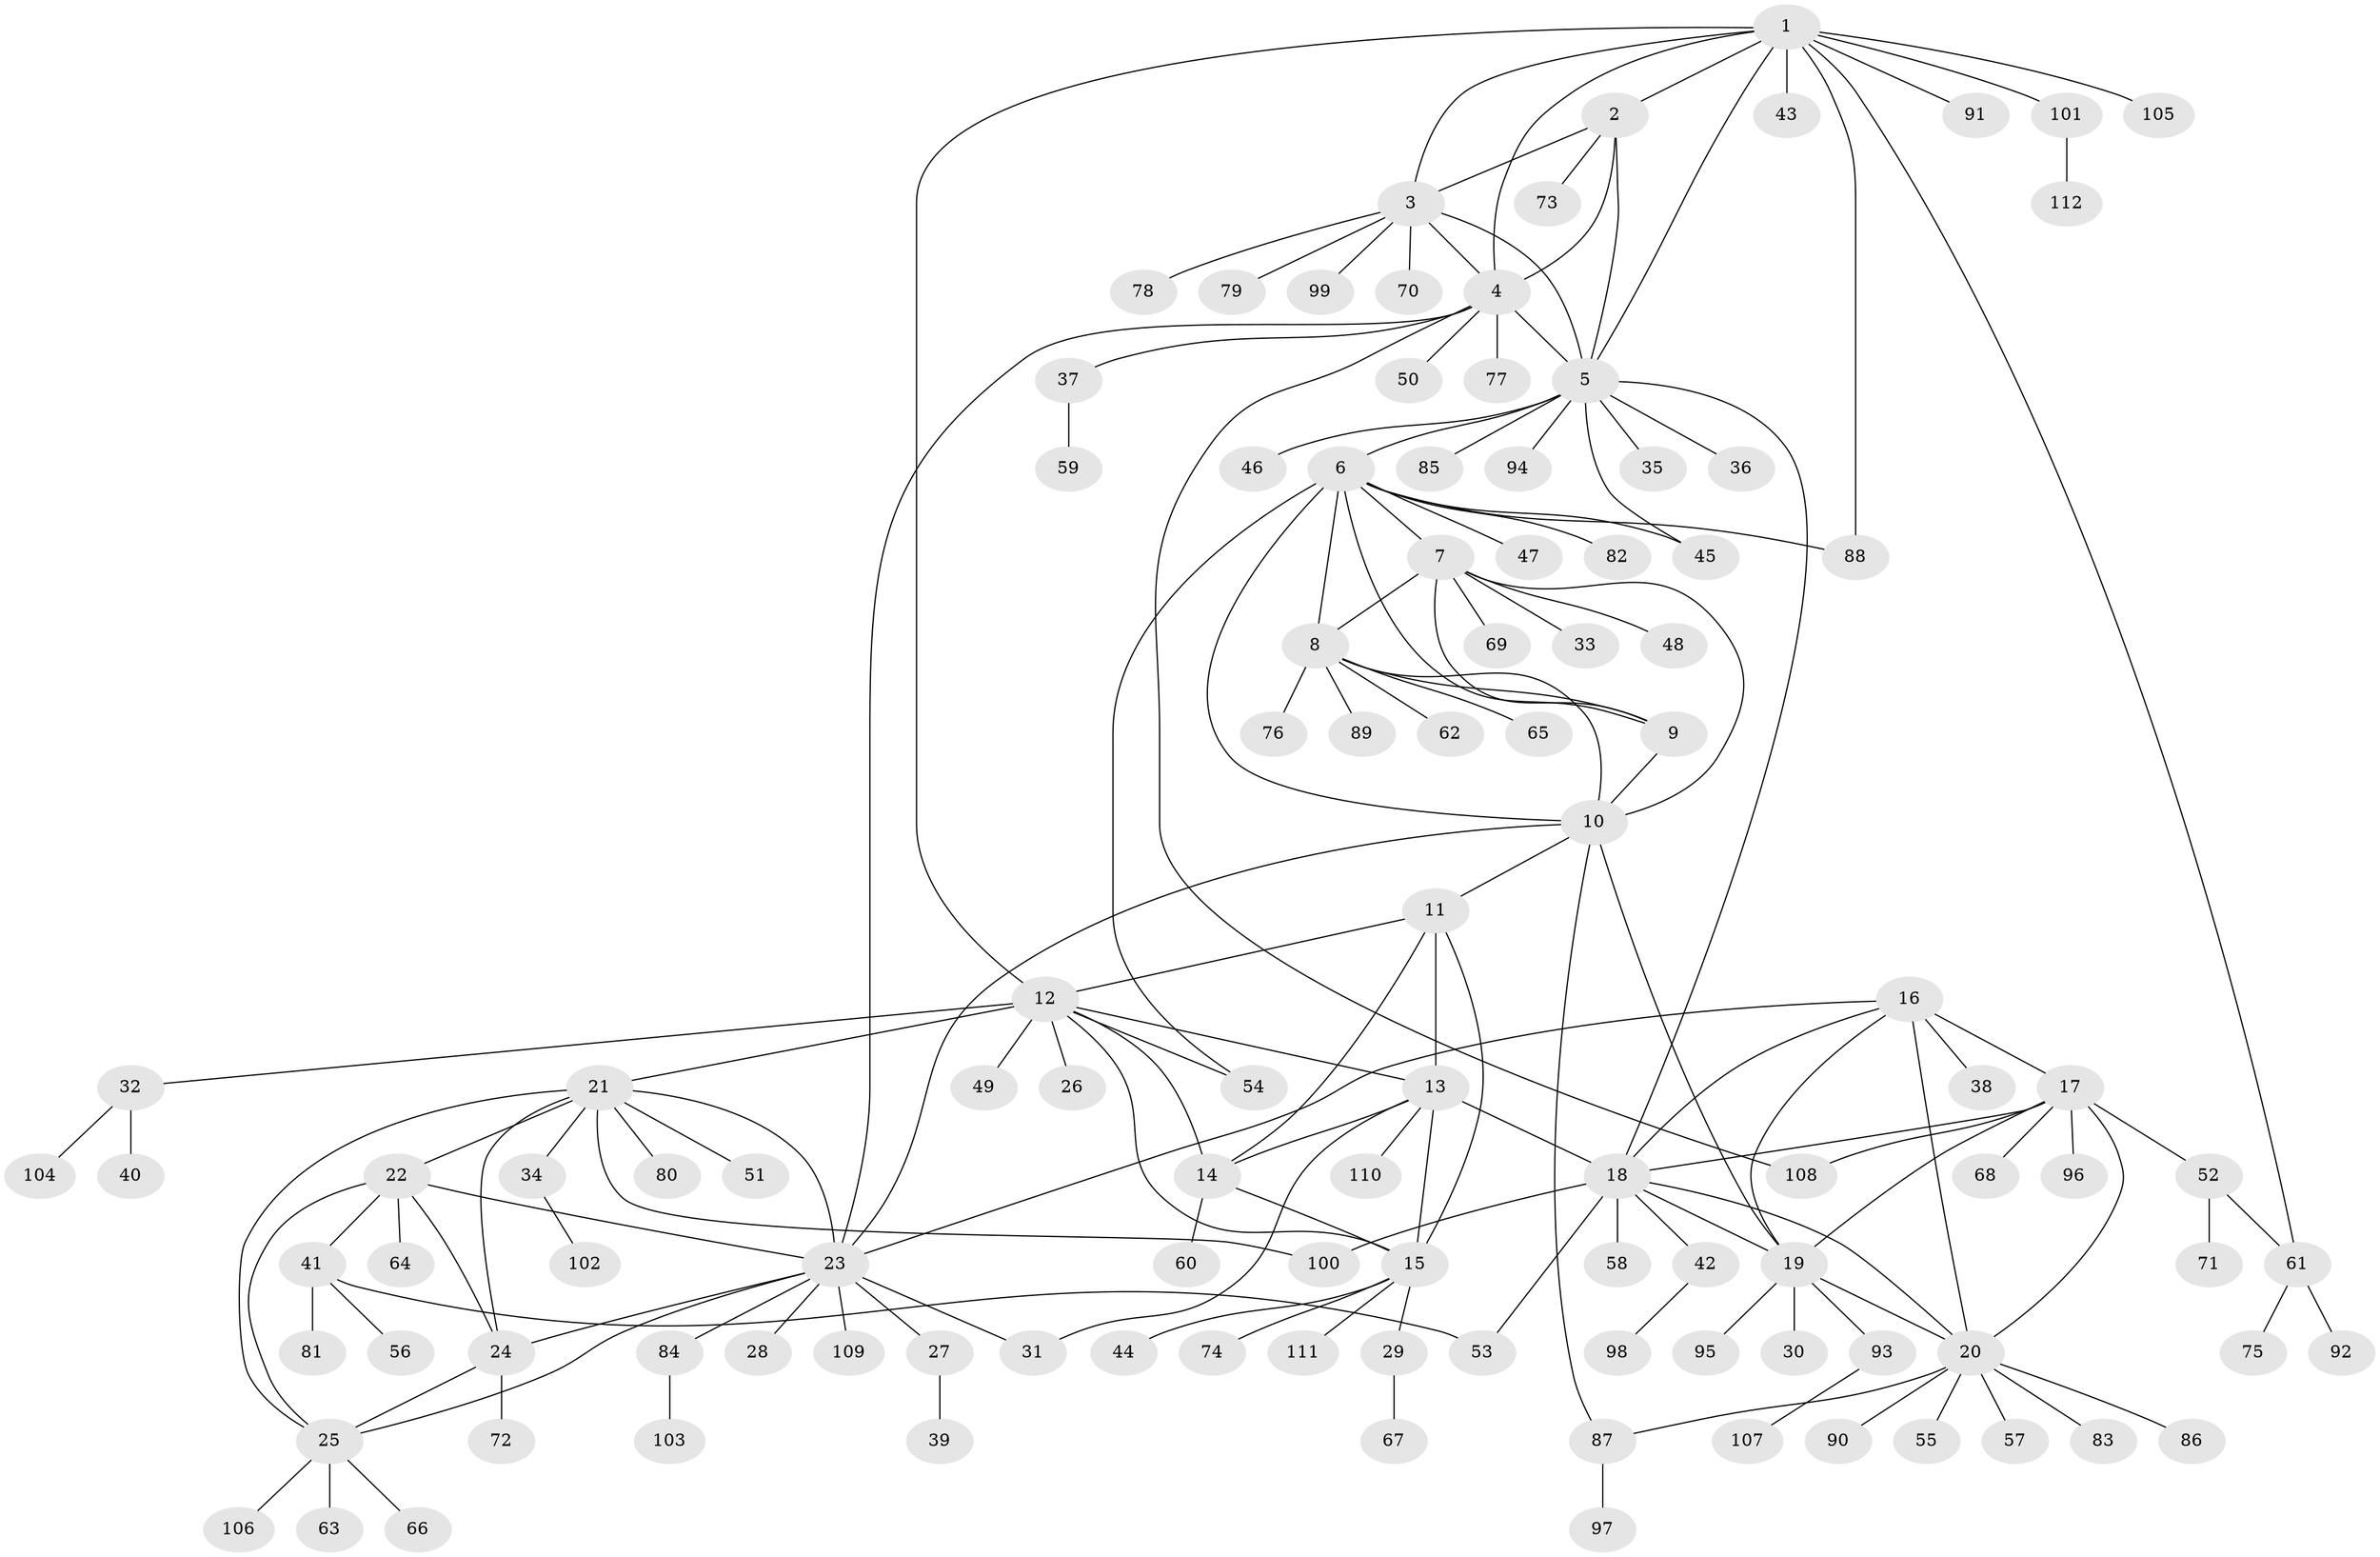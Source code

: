 // Generated by graph-tools (version 1.1) at 2025/50/03/09/25 03:50:39]
// undirected, 112 vertices, 156 edges
graph export_dot {
graph [start="1"]
  node [color=gray90,style=filled];
  1;
  2;
  3;
  4;
  5;
  6;
  7;
  8;
  9;
  10;
  11;
  12;
  13;
  14;
  15;
  16;
  17;
  18;
  19;
  20;
  21;
  22;
  23;
  24;
  25;
  26;
  27;
  28;
  29;
  30;
  31;
  32;
  33;
  34;
  35;
  36;
  37;
  38;
  39;
  40;
  41;
  42;
  43;
  44;
  45;
  46;
  47;
  48;
  49;
  50;
  51;
  52;
  53;
  54;
  55;
  56;
  57;
  58;
  59;
  60;
  61;
  62;
  63;
  64;
  65;
  66;
  67;
  68;
  69;
  70;
  71;
  72;
  73;
  74;
  75;
  76;
  77;
  78;
  79;
  80;
  81;
  82;
  83;
  84;
  85;
  86;
  87;
  88;
  89;
  90;
  91;
  92;
  93;
  94;
  95;
  96;
  97;
  98;
  99;
  100;
  101;
  102;
  103;
  104;
  105;
  106;
  107;
  108;
  109;
  110;
  111;
  112;
  1 -- 2;
  1 -- 3;
  1 -- 4;
  1 -- 5;
  1 -- 12;
  1 -- 43;
  1 -- 61;
  1 -- 88;
  1 -- 91;
  1 -- 101;
  1 -- 105;
  2 -- 3;
  2 -- 4;
  2 -- 5;
  2 -- 73;
  3 -- 4;
  3 -- 5;
  3 -- 70;
  3 -- 78;
  3 -- 79;
  3 -- 99;
  4 -- 5;
  4 -- 23;
  4 -- 37;
  4 -- 50;
  4 -- 77;
  4 -- 108;
  5 -- 6;
  5 -- 18;
  5 -- 35;
  5 -- 36;
  5 -- 45;
  5 -- 46;
  5 -- 85;
  5 -- 94;
  6 -- 7;
  6 -- 8;
  6 -- 9;
  6 -- 10;
  6 -- 45;
  6 -- 47;
  6 -- 54;
  6 -- 82;
  6 -- 88;
  7 -- 8;
  7 -- 9;
  7 -- 10;
  7 -- 33;
  7 -- 48;
  7 -- 69;
  8 -- 9;
  8 -- 10;
  8 -- 62;
  8 -- 65;
  8 -- 76;
  8 -- 89;
  9 -- 10;
  10 -- 11;
  10 -- 19;
  10 -- 23;
  10 -- 87;
  11 -- 12;
  11 -- 13;
  11 -- 14;
  11 -- 15;
  12 -- 13;
  12 -- 14;
  12 -- 15;
  12 -- 21;
  12 -- 26;
  12 -- 32;
  12 -- 49;
  12 -- 54;
  13 -- 14;
  13 -- 15;
  13 -- 18;
  13 -- 31;
  13 -- 110;
  14 -- 15;
  14 -- 60;
  15 -- 29;
  15 -- 44;
  15 -- 74;
  15 -- 111;
  16 -- 17;
  16 -- 18;
  16 -- 19;
  16 -- 20;
  16 -- 23;
  16 -- 38;
  17 -- 18;
  17 -- 19;
  17 -- 20;
  17 -- 52;
  17 -- 68;
  17 -- 96;
  17 -- 108;
  18 -- 19;
  18 -- 20;
  18 -- 42;
  18 -- 53;
  18 -- 58;
  18 -- 100;
  19 -- 20;
  19 -- 30;
  19 -- 93;
  19 -- 95;
  20 -- 55;
  20 -- 57;
  20 -- 83;
  20 -- 86;
  20 -- 87;
  20 -- 90;
  21 -- 22;
  21 -- 23;
  21 -- 24;
  21 -- 25;
  21 -- 34;
  21 -- 51;
  21 -- 80;
  21 -- 100;
  22 -- 23;
  22 -- 24;
  22 -- 25;
  22 -- 41;
  22 -- 64;
  23 -- 24;
  23 -- 25;
  23 -- 27;
  23 -- 28;
  23 -- 31;
  23 -- 84;
  23 -- 109;
  24 -- 25;
  24 -- 72;
  25 -- 63;
  25 -- 66;
  25 -- 106;
  27 -- 39;
  29 -- 67;
  32 -- 40;
  32 -- 104;
  34 -- 102;
  37 -- 59;
  41 -- 53;
  41 -- 56;
  41 -- 81;
  42 -- 98;
  52 -- 61;
  52 -- 71;
  61 -- 75;
  61 -- 92;
  84 -- 103;
  87 -- 97;
  93 -- 107;
  101 -- 112;
}
